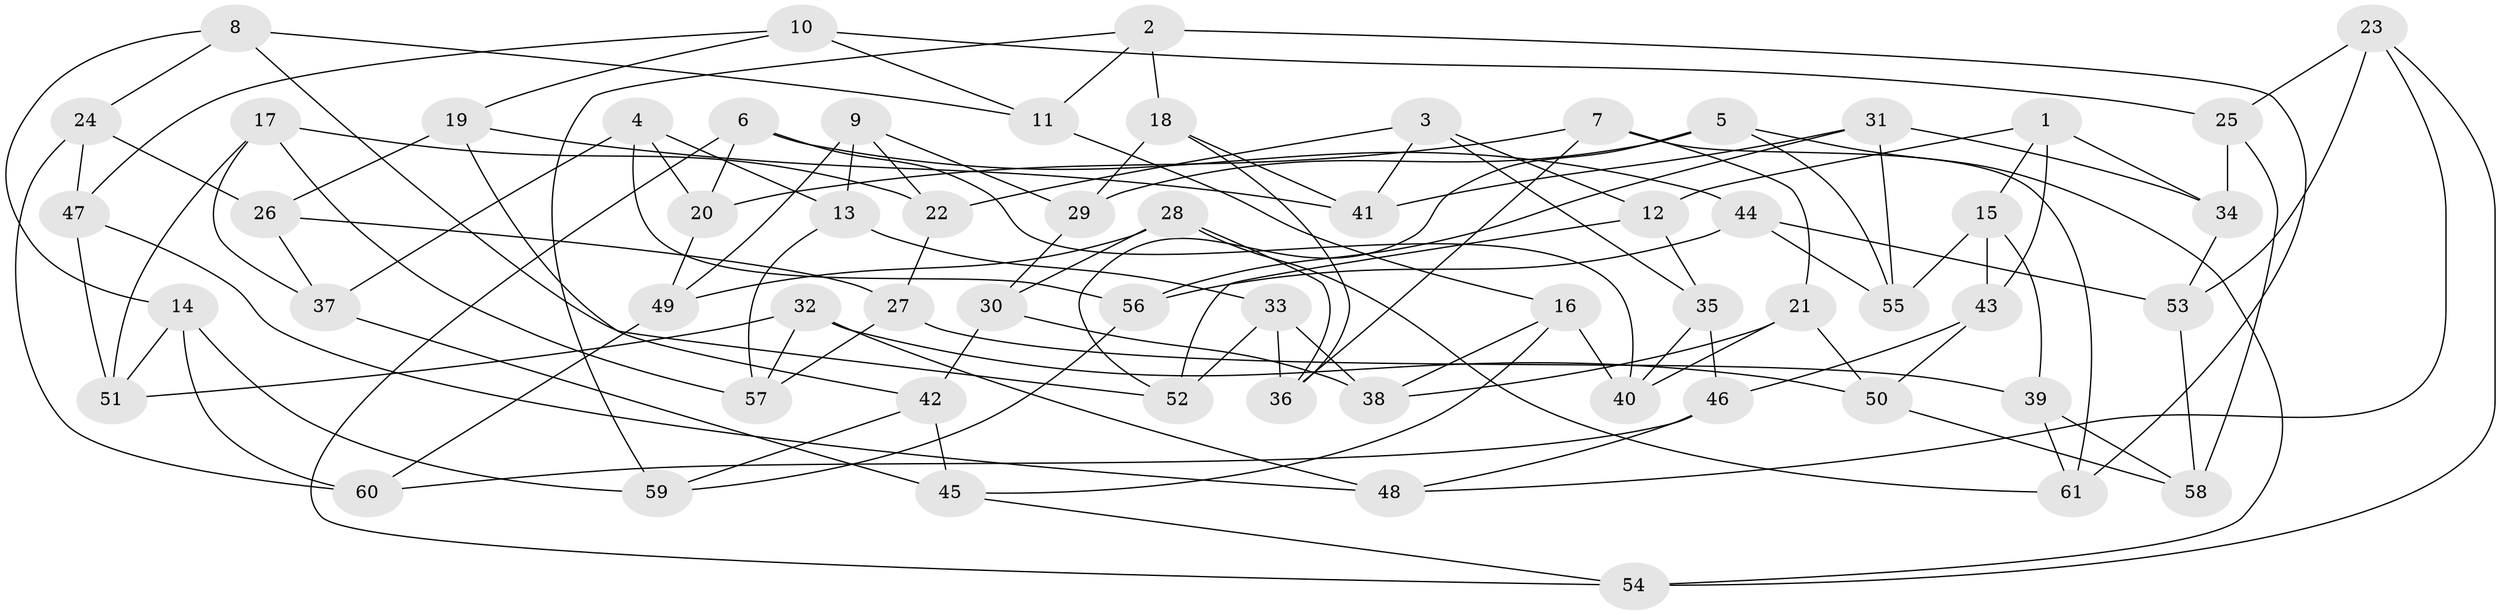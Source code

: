 // Generated by graph-tools (version 1.1) at 2025/37/03/09/25 02:37:56]
// undirected, 61 vertices, 122 edges
graph export_dot {
graph [start="1"]
  node [color=gray90,style=filled];
  1;
  2;
  3;
  4;
  5;
  6;
  7;
  8;
  9;
  10;
  11;
  12;
  13;
  14;
  15;
  16;
  17;
  18;
  19;
  20;
  21;
  22;
  23;
  24;
  25;
  26;
  27;
  28;
  29;
  30;
  31;
  32;
  33;
  34;
  35;
  36;
  37;
  38;
  39;
  40;
  41;
  42;
  43;
  44;
  45;
  46;
  47;
  48;
  49;
  50;
  51;
  52;
  53;
  54;
  55;
  56;
  57;
  58;
  59;
  60;
  61;
  1 -- 15;
  1 -- 34;
  1 -- 43;
  1 -- 12;
  2 -- 18;
  2 -- 11;
  2 -- 61;
  2 -- 59;
  3 -- 41;
  3 -- 12;
  3 -- 22;
  3 -- 35;
  4 -- 56;
  4 -- 13;
  4 -- 20;
  4 -- 37;
  5 -- 29;
  5 -- 52;
  5 -- 55;
  5 -- 54;
  6 -- 40;
  6 -- 44;
  6 -- 54;
  6 -- 20;
  7 -- 61;
  7 -- 36;
  7 -- 20;
  7 -- 21;
  8 -- 24;
  8 -- 52;
  8 -- 14;
  8 -- 11;
  9 -- 29;
  9 -- 13;
  9 -- 22;
  9 -- 49;
  10 -- 11;
  10 -- 19;
  10 -- 47;
  10 -- 25;
  11 -- 16;
  12 -- 52;
  12 -- 35;
  13 -- 57;
  13 -- 33;
  14 -- 51;
  14 -- 60;
  14 -- 59;
  15 -- 55;
  15 -- 39;
  15 -- 43;
  16 -- 38;
  16 -- 45;
  16 -- 40;
  17 -- 57;
  17 -- 37;
  17 -- 51;
  17 -- 22;
  18 -- 41;
  18 -- 29;
  18 -- 36;
  19 -- 26;
  19 -- 42;
  19 -- 41;
  20 -- 49;
  21 -- 40;
  21 -- 38;
  21 -- 50;
  22 -- 27;
  23 -- 53;
  23 -- 48;
  23 -- 25;
  23 -- 54;
  24 -- 60;
  24 -- 47;
  24 -- 26;
  25 -- 58;
  25 -- 34;
  26 -- 27;
  26 -- 37;
  27 -- 57;
  27 -- 39;
  28 -- 30;
  28 -- 49;
  28 -- 36;
  28 -- 61;
  29 -- 30;
  30 -- 42;
  30 -- 38;
  31 -- 34;
  31 -- 41;
  31 -- 56;
  31 -- 55;
  32 -- 50;
  32 -- 51;
  32 -- 57;
  32 -- 48;
  33 -- 36;
  33 -- 52;
  33 -- 38;
  34 -- 53;
  35 -- 40;
  35 -- 46;
  37 -- 45;
  39 -- 61;
  39 -- 58;
  42 -- 45;
  42 -- 59;
  43 -- 50;
  43 -- 46;
  44 -- 56;
  44 -- 53;
  44 -- 55;
  45 -- 54;
  46 -- 48;
  46 -- 60;
  47 -- 48;
  47 -- 51;
  49 -- 60;
  50 -- 58;
  53 -- 58;
  56 -- 59;
}
